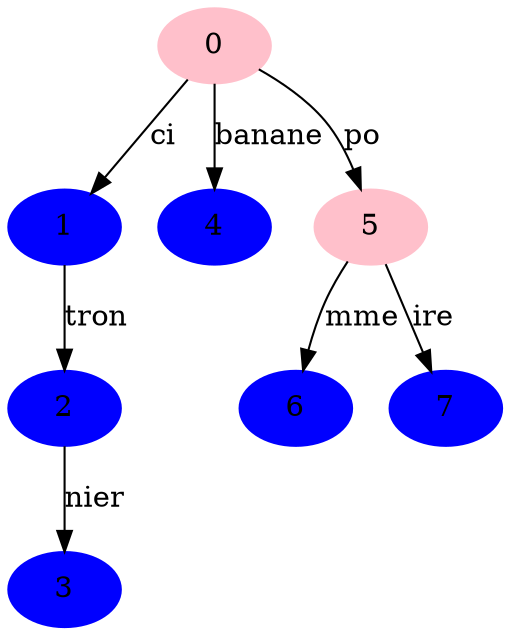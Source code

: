 digraph G{
0 [style=filled,color=pink]
0 -> 1 [label="ci"];
1 [style=filled,color=blue]
1 -> 2 [label="tron"];
2 [style=filled,color=blue]
2 -> 3 [label="nier"];
3 [style=filled,color=blue]
0 -> 4 [label="banane"];
4 [style=filled,color=blue]
0 -> 5 [label="po"];
5 [style=filled,color=pink]
5 -> 6 [label="mme"];
6 [style=filled,color=blue]
5 -> 7 [label="ire"];
7 [style=filled,color=blue]
}
